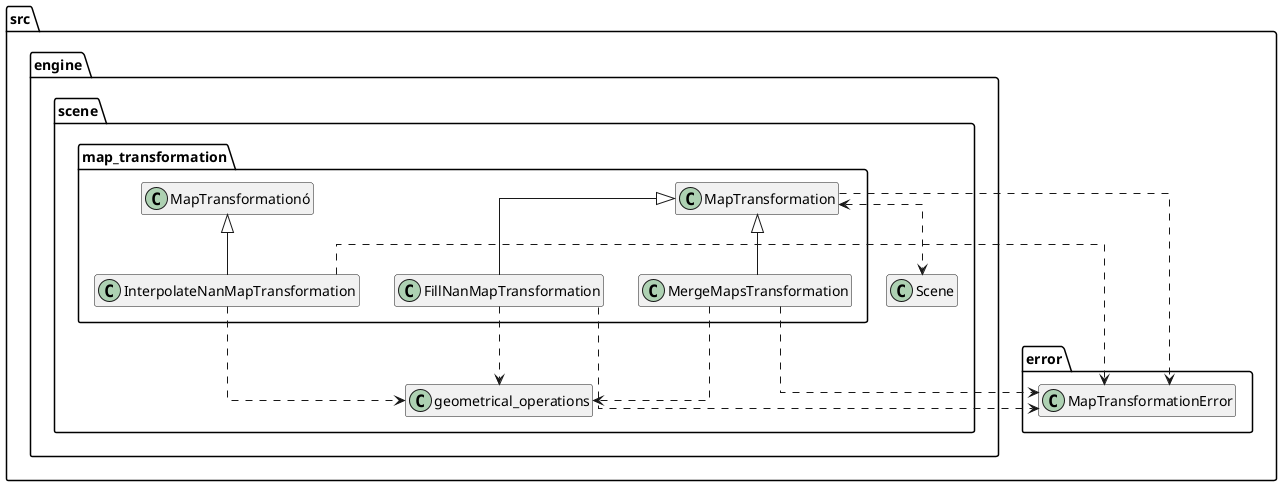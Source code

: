 @startuml

' Template file to use to create the diagrams od the packages.
' Every file must have a sub part called INTERNAL with the internal connections of the package and
' a sub part called EXTERNAL with the external parts.
skinparam linetype polyline
skinparam linetype ortho

!startsub INTERNAL

package src.engine.scene.map_transformation {
    class src.engine.scene.map_transformation.MapTransformation
    class src.engine.scene.map_transformation.MergeMapsTransformation
    class src.engine.scene.map_transformation.FillNanMapTransformation
    class src.engine.scene.map_transformation.InterpolateNanMapTransformation
}

src.engine.scene.map_transformation.MergeMapsTransformation -u-|> src.engine.scene.map_transformation.MapTransformation
src.engine.scene.map_transformation.FillNanMapTransformation -u-|> src.engine.scene.map_transformation.MapTransformation
src.engine.scene.map_transformation.InterpolateNanMapTransformation -u-|> src.engine.scene.map_transformation.MapTransformationó
!endsub

!startsub EXTERNAL
    src.engine.scene.map_transformation.MapTransformation <..> src.engine.scene.Scene

    src.engine.scene.map_transformation.MapTransformation ..> src.error.MapTransformationError

    src.engine.scene.map_transformation.MergeMapsTransformation ..> src.error.MapTransformationError
    src.engine.scene.map_transformation.MergeMapsTransformation ..> src.engine.scene.geometrical_operations

    src.engine.scene.map_transformation.FillNanMapTransformation ..> src.error.MapTransformationError
    src.engine.scene.map_transformation.FillNanMapTransformation ..> src.engine.scene.geometrical_operations

    src.engine.scene.map_transformation.InterpolateNanMapTransformation ..> src.error.MapTransformationError
    src.engine.scene.map_transformation.InterpolateNanMapTransformation ..> src.engine.scene.geometrical_operations
!endsub


' Code that will affect only the current diagram
' can be messy since it will not be imported
hide members

@enduml
